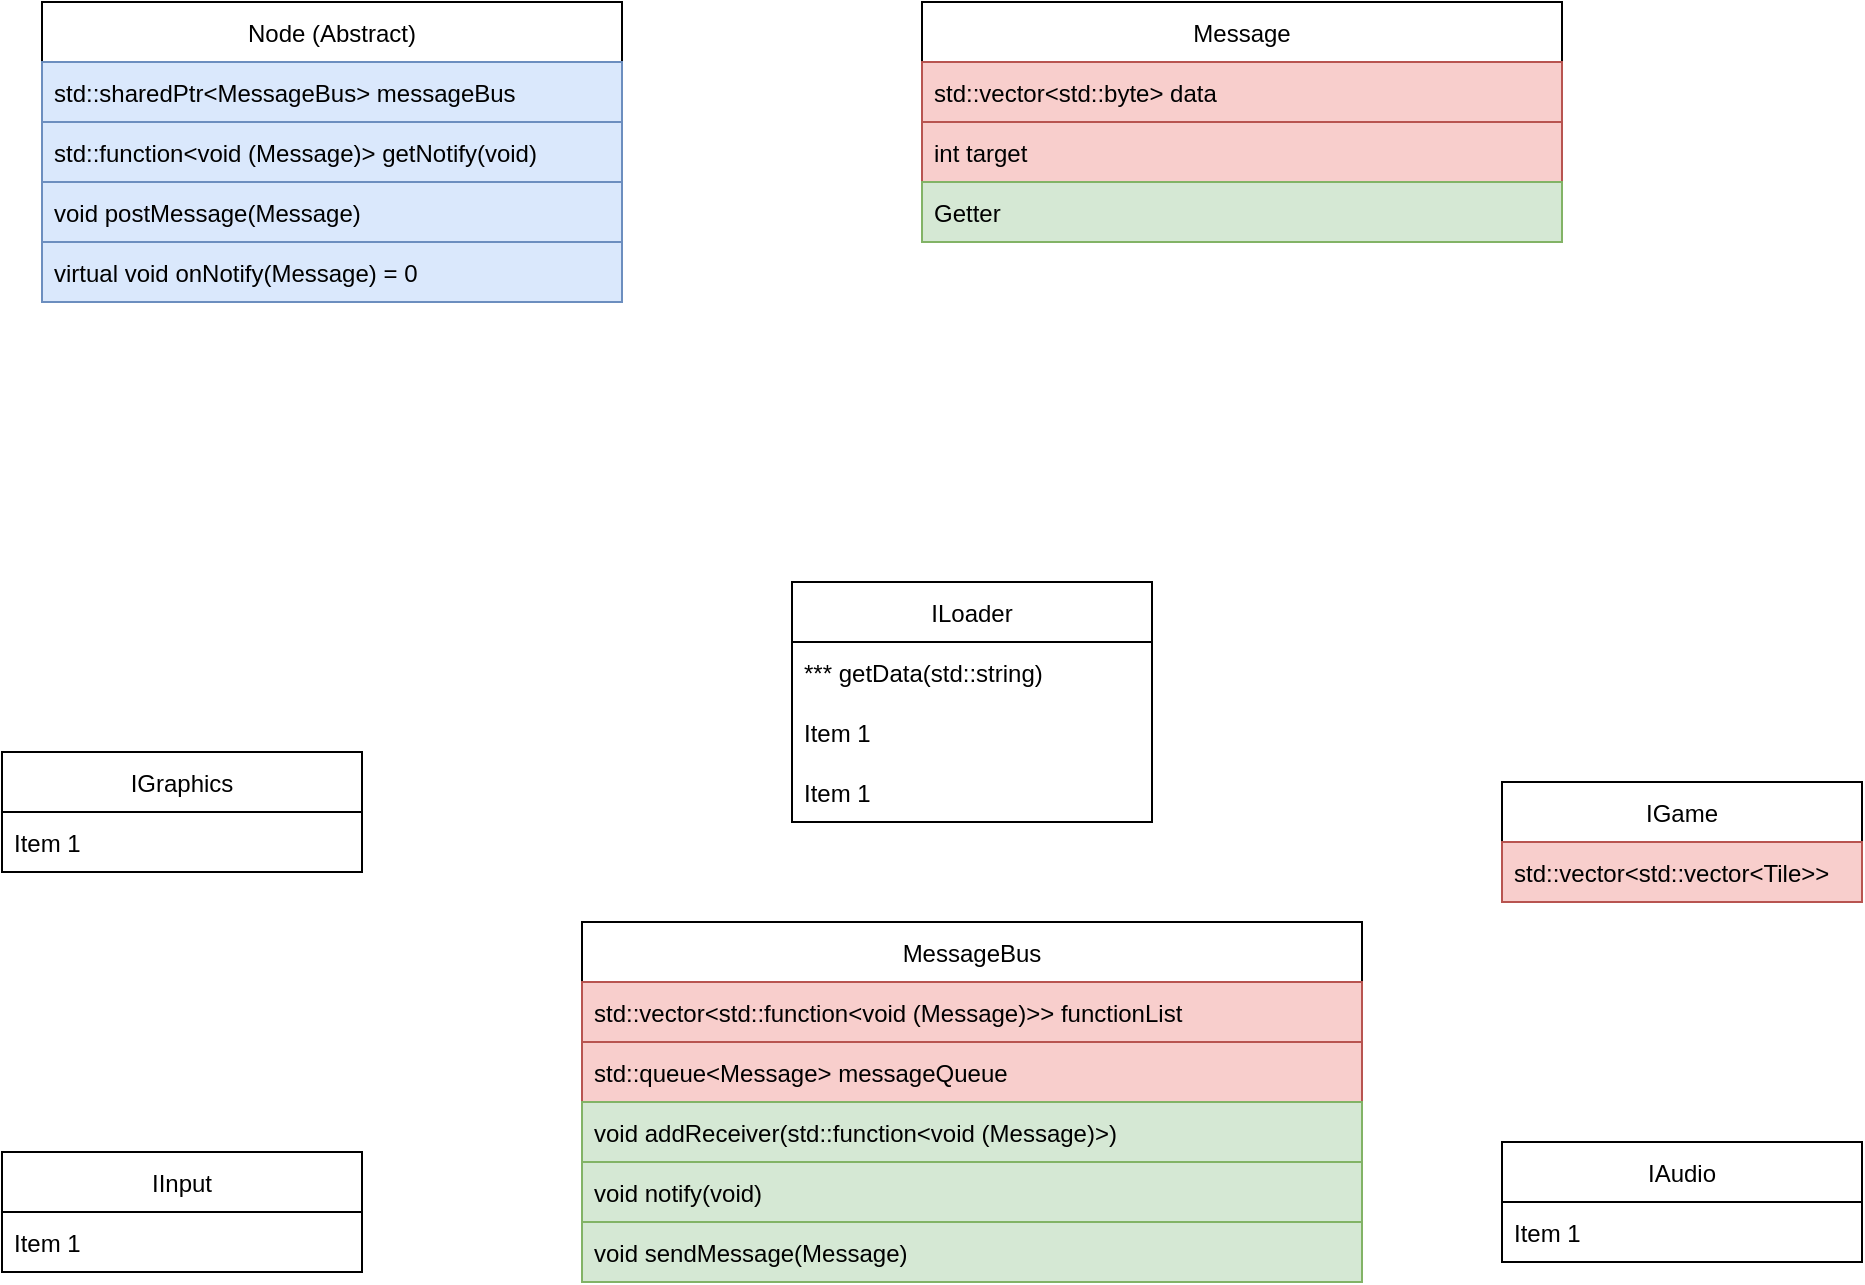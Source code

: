 <mxfile version="17.4.3" type="device"><diagram id="E0XJyVX5IiSwoI-5NXX7" name="Page-1"><mxGraphModel dx="2029" dy="1759" grid="1" gridSize="10" guides="1" tooltips="1" connect="1" arrows="1" fold="1" page="1" pageScale="1" pageWidth="850" pageHeight="1100" math="0" shadow="0"><root><mxCell id="0"/><mxCell id="1" parent="0"/><mxCell id="N8N3VgWjEuTpdT6Sddi5-3" value="ILoader" style="swimlane;fontStyle=0;childLayout=stackLayout;horizontal=1;startSize=30;horizontalStack=0;resizeParent=1;resizeParentMax=0;resizeLast=0;collapsible=1;marginBottom=0;" vertex="1" parent="1"><mxGeometry x="265" y="50" width="180" height="120" as="geometry"/></mxCell><object label="*** getData(std::string)" placeholders="1" id="N8N3VgWjEuTpdT6Sddi5-4"><mxCell style="text;strokeColor=none;fillColor=none;align=left;verticalAlign=middle;spacingLeft=4;spacingRight=4;overflow=hidden;points=[[0,0.5],[1,0.5]];portConstraint=eastwest;rotatable=0;" vertex="1" parent="N8N3VgWjEuTpdT6Sddi5-3"><mxGeometry y="30" width="180" height="30" as="geometry"/></mxCell></object><object label="Item 1" placeholders="1" id="N8N3VgWjEuTpdT6Sddi5-51"><mxCell style="text;strokeColor=none;fillColor=none;align=left;verticalAlign=middle;spacingLeft=4;spacingRight=4;overflow=hidden;points=[[0,0.5],[1,0.5]];portConstraint=eastwest;rotatable=0;" vertex="1" parent="N8N3VgWjEuTpdT6Sddi5-3"><mxGeometry y="60" width="180" height="30" as="geometry"/></mxCell></object><object label="Item 1" placeholders="1" id="N8N3VgWjEuTpdT6Sddi5-52"><mxCell style="text;strokeColor=none;fillColor=none;align=left;verticalAlign=middle;spacingLeft=4;spacingRight=4;overflow=hidden;points=[[0,0.5],[1,0.5]];portConstraint=eastwest;rotatable=0;" vertex="1" parent="N8N3VgWjEuTpdT6Sddi5-3"><mxGeometry y="90" width="180" height="30" as="geometry"/></mxCell></object><mxCell id="N8N3VgWjEuTpdT6Sddi5-18" value="MessageBus" style="swimlane;fontStyle=0;childLayout=stackLayout;horizontal=1;startSize=30;horizontalStack=0;resizeParent=1;resizeParentMax=0;resizeLast=0;collapsible=1;marginBottom=0;" vertex="1" parent="1"><mxGeometry x="160" y="220" width="390" height="180" as="geometry"/></mxCell><object label="std::vector&lt;std::function&lt;void (Message)&gt;&gt; functionList" placeholders="1" id="N8N3VgWjEuTpdT6Sddi5-19"><mxCell style="text;strokeColor=#b85450;fillColor=#f8cecc;align=left;verticalAlign=middle;spacingLeft=4;spacingRight=4;overflow=hidden;points=[[0,0.5],[1,0.5]];portConstraint=eastwest;rotatable=0;" vertex="1" parent="N8N3VgWjEuTpdT6Sddi5-18"><mxGeometry y="30" width="390" height="30" as="geometry"/></mxCell></object><mxCell id="N8N3VgWjEuTpdT6Sddi5-23" value="std::queue&lt;Message&gt; messageQueue" style="text;strokeColor=#b85450;fillColor=#f8cecc;align=left;verticalAlign=middle;spacingLeft=4;spacingRight=4;overflow=hidden;points=[[0,0.5],[1,0.5]];portConstraint=eastwest;rotatable=0;" vertex="1" parent="N8N3VgWjEuTpdT6Sddi5-18"><mxGeometry y="60" width="390" height="30" as="geometry"/></mxCell><mxCell id="N8N3VgWjEuTpdT6Sddi5-38" value="void addReceiver(std::function&lt;void (Message)&gt;)" style="text;strokeColor=#82b366;fillColor=#d5e8d4;align=left;verticalAlign=middle;spacingLeft=4;spacingRight=4;overflow=hidden;points=[[0,0.5],[1,0.5]];portConstraint=eastwest;rotatable=0;" vertex="1" parent="N8N3VgWjEuTpdT6Sddi5-18"><mxGeometry y="90" width="390" height="30" as="geometry"/></mxCell><mxCell id="N8N3VgWjEuTpdT6Sddi5-39" value="void notify(void)" style="text;strokeColor=#82b366;fillColor=#d5e8d4;align=left;verticalAlign=middle;spacingLeft=4;spacingRight=4;overflow=hidden;points=[[0,0.5],[1,0.5]];portConstraint=eastwest;rotatable=0;" vertex="1" parent="N8N3VgWjEuTpdT6Sddi5-18"><mxGeometry y="120" width="390" height="30" as="geometry"/></mxCell><mxCell id="N8N3VgWjEuTpdT6Sddi5-40" value="void sendMessage(Message)" style="text;strokeColor=#82b366;fillColor=#d5e8d4;align=left;verticalAlign=middle;spacingLeft=4;spacingRight=4;overflow=hidden;points=[[0,0.5],[1,0.5]];portConstraint=eastwest;rotatable=0;" vertex="1" parent="N8N3VgWjEuTpdT6Sddi5-18"><mxGeometry y="150" width="390" height="30" as="geometry"/></mxCell><mxCell id="N8N3VgWjEuTpdT6Sddi5-24" value="IGraphics" style="swimlane;fontStyle=0;childLayout=stackLayout;horizontal=1;startSize=30;horizontalStack=0;resizeParent=1;resizeParentMax=0;resizeLast=0;collapsible=1;marginBottom=0;" vertex="1" parent="1"><mxGeometry x="-130" y="135" width="180" height="60" as="geometry"/></mxCell><object label="Item 1" placeholders="1" id="N8N3VgWjEuTpdT6Sddi5-25"><mxCell style="text;strokeColor=none;fillColor=none;align=left;verticalAlign=middle;spacingLeft=4;spacingRight=4;overflow=hidden;points=[[0,0.5],[1,0.5]];portConstraint=eastwest;rotatable=0;" vertex="1" parent="N8N3VgWjEuTpdT6Sddi5-24"><mxGeometry y="30" width="180" height="30" as="geometry"/></mxCell></object><mxCell id="N8N3VgWjEuTpdT6Sddi5-26" value="IGame" style="swimlane;fontStyle=0;childLayout=stackLayout;horizontal=1;startSize=30;horizontalStack=0;resizeParent=1;resizeParentMax=0;resizeLast=0;collapsible=1;marginBottom=0;" vertex="1" parent="1"><mxGeometry x="620" y="150" width="180" height="60" as="geometry"/></mxCell><object label="std::vector&lt;std::vector&lt;Tile&gt;&gt;" placeholders="1" id="N8N3VgWjEuTpdT6Sddi5-27"><mxCell style="text;strokeColor=#b85450;fillColor=#f8cecc;align=left;verticalAlign=middle;spacingLeft=4;spacingRight=4;overflow=hidden;points=[[0,0.5],[1,0.5]];portConstraint=eastwest;rotatable=0;" vertex="1" parent="N8N3VgWjEuTpdT6Sddi5-26"><mxGeometry y="30" width="180" height="30" as="geometry"/></mxCell></object><mxCell id="N8N3VgWjEuTpdT6Sddi5-28" value="IAudio" style="swimlane;fontStyle=0;childLayout=stackLayout;horizontal=1;startSize=30;horizontalStack=0;resizeParent=1;resizeParentMax=0;resizeLast=0;collapsible=1;marginBottom=0;" vertex="1" parent="1"><mxGeometry x="620" y="330" width="180" height="60" as="geometry"/></mxCell><object label="Item 1" placeholders="1" id="N8N3VgWjEuTpdT6Sddi5-29"><mxCell style="text;strokeColor=none;fillColor=none;align=left;verticalAlign=middle;spacingLeft=4;spacingRight=4;overflow=hidden;points=[[0,0.5],[1,0.5]];portConstraint=eastwest;rotatable=0;" vertex="1" parent="N8N3VgWjEuTpdT6Sddi5-28"><mxGeometry y="30" width="180" height="30" as="geometry"/></mxCell></object><mxCell id="N8N3VgWjEuTpdT6Sddi5-30" value="IInput" style="swimlane;fontStyle=0;childLayout=stackLayout;horizontal=1;startSize=30;horizontalStack=0;resizeParent=1;resizeParentMax=0;resizeLast=0;collapsible=1;marginBottom=0;" vertex="1" parent="1"><mxGeometry x="-130" y="335" width="180" height="60" as="geometry"/></mxCell><object label="Item 1" placeholders="1" id="N8N3VgWjEuTpdT6Sddi5-31"><mxCell style="text;strokeColor=none;fillColor=none;align=left;verticalAlign=middle;spacingLeft=4;spacingRight=4;overflow=hidden;points=[[0,0.5],[1,0.5]];portConstraint=eastwest;rotatable=0;" vertex="1" parent="N8N3VgWjEuTpdT6Sddi5-30"><mxGeometry y="30" width="180" height="30" as="geometry"/></mxCell></object><mxCell id="N8N3VgWjEuTpdT6Sddi5-32" value="Node (Abstract)" style="swimlane;fontStyle=0;childLayout=stackLayout;horizontal=1;startSize=30;horizontalStack=0;resizeParent=1;resizeParentMax=0;resizeLast=0;collapsible=1;marginBottom=0;" vertex="1" parent="1"><mxGeometry x="-110" y="-240" width="290" height="150" as="geometry"/></mxCell><object label="std::sharedPtr&lt;MessageBus&gt; messageBus" placeholders="1" id="N8N3VgWjEuTpdT6Sddi5-33"><mxCell style="text;strokeColor=#6c8ebf;fillColor=#dae8fc;align=left;verticalAlign=middle;spacingLeft=4;spacingRight=4;overflow=hidden;points=[[0,0.5],[1,0.5]];portConstraint=eastwest;rotatable=0;" vertex="1" parent="N8N3VgWjEuTpdT6Sddi5-32"><mxGeometry y="30" width="290" height="30" as="geometry"/></mxCell></object><object label="std::function&lt;void (Message)&gt; getNotify(void)" placeholders="1" id="N8N3VgWjEuTpdT6Sddi5-34"><mxCell style="text;strokeColor=#6c8ebf;fillColor=#dae8fc;align=left;verticalAlign=middle;spacingLeft=4;spacingRight=4;overflow=hidden;points=[[0,0.5],[1,0.5]];portConstraint=eastwest;rotatable=0;" vertex="1" parent="N8N3VgWjEuTpdT6Sddi5-32"><mxGeometry y="60" width="290" height="30" as="geometry"/></mxCell></object><object label="void postMessage(Message)" placeholders="1" id="N8N3VgWjEuTpdT6Sddi5-35"><mxCell style="text;strokeColor=#6c8ebf;fillColor=#dae8fc;align=left;verticalAlign=middle;spacingLeft=4;spacingRight=4;overflow=hidden;points=[[0,0.5],[1,0.5]];portConstraint=eastwest;rotatable=0;" vertex="1" parent="N8N3VgWjEuTpdT6Sddi5-32"><mxGeometry y="90" width="290" height="30" as="geometry"/></mxCell></object><object label="virtual void onNotify(Message) = 0" placeholders="1" id="N8N3VgWjEuTpdT6Sddi5-36"><mxCell style="text;strokeColor=#6c8ebf;fillColor=#dae8fc;align=left;verticalAlign=middle;spacingLeft=4;spacingRight=4;overflow=hidden;points=[[0,0.5],[1,0.5]];portConstraint=eastwest;rotatable=0;" vertex="1" parent="N8N3VgWjEuTpdT6Sddi5-32"><mxGeometry y="120" width="290" height="30" as="geometry"/></mxCell></object><mxCell id="N8N3VgWjEuTpdT6Sddi5-41" value="Message" style="swimlane;fontStyle=0;childLayout=stackLayout;horizontal=1;startSize=30;horizontalStack=0;resizeParent=1;resizeParentMax=0;resizeLast=0;collapsible=1;marginBottom=0;" vertex="1" parent="1"><mxGeometry x="330" y="-240" width="320" height="120" as="geometry"/></mxCell><object label="std::vector&lt;std::byte&gt; data" placeholders="1" id="N8N3VgWjEuTpdT6Sddi5-42"><mxCell style="text;strokeColor=#b85450;fillColor=#f8cecc;align=left;verticalAlign=middle;spacingLeft=4;spacingRight=4;overflow=hidden;points=[[0,0.5],[1,0.5]];portConstraint=eastwest;rotatable=0;" vertex="1" parent="N8N3VgWjEuTpdT6Sddi5-41"><mxGeometry y="30" width="320" height="30" as="geometry"/></mxCell></object><object label="int target" placeholders="1" id="N8N3VgWjEuTpdT6Sddi5-47"><mxCell style="text;strokeColor=#b85450;fillColor=#f8cecc;align=left;verticalAlign=middle;spacingLeft=4;spacingRight=4;overflow=hidden;points=[[0,0.5],[1,0.5]];portConstraint=eastwest;rotatable=0;" vertex="1" parent="N8N3VgWjEuTpdT6Sddi5-41"><mxGeometry y="60" width="320" height="30" as="geometry"/></mxCell></object><object label="Getter" placeholders="1" id="N8N3VgWjEuTpdT6Sddi5-50"><mxCell style="text;strokeColor=#82b366;fillColor=#d5e8d4;align=left;verticalAlign=middle;spacingLeft=4;spacingRight=4;overflow=hidden;points=[[0,0.5],[1,0.5]];portConstraint=eastwest;rotatable=0;" vertex="1" parent="N8N3VgWjEuTpdT6Sddi5-41"><mxGeometry y="90" width="320" height="30" as="geometry"/></mxCell></object></root></mxGraphModel></diagram></mxfile>